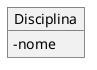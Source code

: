 @startuml mod01ima01

hide circle
hide methods
hide empty members

skinparam class {
    BackgroundColor White
    ArrowColor Black
    BorderColor #505050
}

skinparam classAttributeIconSize 0
object Disciplina
Disciplina : - nome
@enduml

